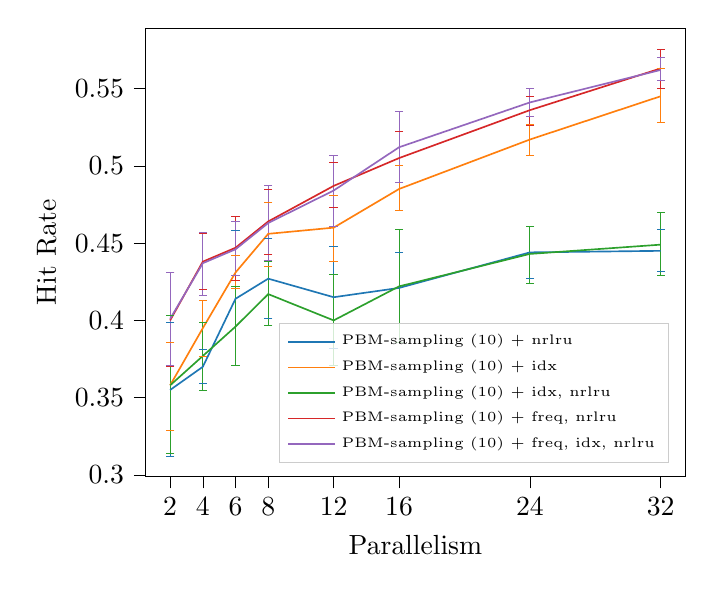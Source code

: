 % This file was created with tikzplotlib v0.10.1.
\begin{tikzpicture}

\definecolor{crimson2143940}{RGB}{214,39,40}
\definecolor{darkgray176}{RGB}{176,176,176}
\definecolor{darkorange25512714}{RGB}{255,127,14}
\definecolor{forestgreen4416044}{RGB}{44,160,44}
\definecolor{lightgray204}{RGB}{204,204,204}
\definecolor{mediumpurple148103189}{RGB}{148,103,189}
\definecolor{steelblue31119180}{RGB}{31,119,180}

\begin{axis}[
legend cell align={left},
legend style={
  font=\tiny,
  fill opacity=0.8,
  draw opacity=1,
  text opacity=1,
  at={(0.97,0.03)},
  anchor=south east,
  draw=lightgray204
},
tick align=outside,
tick pos=left,
%title={Hit rate vs parallelism - Trailing index scans 1pct EXTRA},
x grid style={darkgray176},
xlabel={Parallelism},
xtick=data,
xmin=0.5, xmax=33.5,
xtick style={color=black},
y grid style={darkgray176},
ylabel={Hit Rate},
ymin=0.299, ymax=0.589,
ytick style={color=black}
]
\path [draw=steelblue31119180, line width=0.3px]
(axis cs:2,0.312)
--(axis cs:2,0.399);

\path [draw=steelblue31119180, line width=0.3px]
(axis cs:4,0.359)
--(axis cs:4,0.381);

\path [draw=steelblue31119180, line width=0.3px]
(axis cs:6,0.371)
--(axis cs:6,0.458);

\path [draw=steelblue31119180, line width=0.3px]
(axis cs:8,0.401)
--(axis cs:8,0.453);

\path [draw=steelblue31119180, line width=0.3px]
(axis cs:12,0.382)
--(axis cs:12,0.448);

\path [draw=steelblue31119180, line width=0.3px]
(axis cs:16,0.398)
--(axis cs:16,0.444);

\path [draw=steelblue31119180, line width=0.3px]
(axis cs:24,0.427)
--(axis cs:24,0.461);

\path [draw=steelblue31119180, line width=0.3px]
(axis cs:32,0.432)
--(axis cs:32,0.459);

\addplot [line width=0.3px, steelblue31119180, mark=-, mark size=1.5, mark options={solid}, only marks, forget plot]
table {%
2 0.312
4 0.359
6 0.371
8 0.401
12 0.382
16 0.398
24 0.427
32 0.432
};
\addplot [line width=0.3px, steelblue31119180, mark=-, mark size=1.5, mark options={solid}, only marks, forget plot]
table {%
2 0.399
4 0.381
6 0.458
8 0.453
12 0.448
16 0.444
24 0.461
32 0.459
};
\path [draw=darkorange25512714, line width=0.3px]
(axis cs:2,0.329)
--(axis cs:2,0.386);

\path [draw=darkorange25512714, line width=0.3px]
(axis cs:4,0.377)
--(axis cs:4,0.413);

\path [draw=darkorange25512714, line width=0.3px]
(axis cs:6,0.421)
--(axis cs:6,0.442);

\path [draw=darkorange25512714, line width=0.3px]
(axis cs:8,0.435)
--(axis cs:8,0.476);

\path [draw=darkorange25512714, line width=0.3px]
(axis cs:12,0.438)
--(axis cs:12,0.481);

\path [draw=darkorange25512714, line width=0.3px]
(axis cs:16,0.471)
--(axis cs:16,0.5);

\path [draw=darkorange25512714, line width=0.3px]
(axis cs:24,0.507)
--(axis cs:24,0.527);

\path [draw=darkorange25512714, line width=0.3px]
(axis cs:32,0.528)
--(axis cs:32,0.563);

\addplot [line width=0.3px, darkorange25512714, mark=-, mark size=1.5, mark options={solid}, only marks, forget plot]
table {%
2 0.329
4 0.377
6 0.421
8 0.435
12 0.438
16 0.471
24 0.507
32 0.528
};
\addplot [line width=0.3px, darkorange25512714, mark=-, mark size=1.5, mark options={solid}, only marks, forget plot]
table {%
2 0.386
4 0.413
6 0.442
8 0.476
12 0.481
16 0.5
24 0.527
32 0.563
};
\path [draw=forestgreen4416044, line width=0.3px]
(axis cs:2,0.314)
--(axis cs:2,0.403);

\path [draw=forestgreen4416044, line width=0.3px]
(axis cs:4,0.355)
--(axis cs:4,0.399);

\path [draw=forestgreen4416044, line width=0.3px]
(axis cs:6,0.371)
--(axis cs:6,0.422);

\path [draw=forestgreen4416044, line width=0.3px]
(axis cs:8,0.397)
--(axis cs:8,0.438);

\path [draw=forestgreen4416044, line width=0.3px]
(axis cs:12,0.371)
--(axis cs:12,0.43);

\path [draw=forestgreen4416044, line width=0.3px]
(axis cs:16,0.386)
--(axis cs:16,0.459);

\path [draw=forestgreen4416044, line width=0.3px]
(axis cs:24,0.424)
--(axis cs:24,0.461);

\path [draw=forestgreen4416044, line width=0.3px]
(axis cs:32,0.429)
--(axis cs:32,0.47);

\addplot [line width=0.3px, forestgreen4416044, mark=-, mark size=1.5, mark options={solid}, only marks, forget plot]
table {%
2 0.314
4 0.355
6 0.371
8 0.397
12 0.371
16 0.386
24 0.424
32 0.429
};
\addplot [line width=0.3px, forestgreen4416044, mark=-, mark size=1.5, mark options={solid}, only marks, forget plot]
table {%
2 0.403
4 0.399
6 0.422
8 0.438
12 0.43
16 0.459
24 0.461
32 0.47
};
\path [draw=crimson2143940, line width=0.3px]
(axis cs:2,0.37)
--(axis cs:2,0.431);

\path [draw=crimson2143940, line width=0.3px]
(axis cs:4,0.42)
--(axis cs:4,0.456);

\path [draw=crimson2143940, line width=0.3px]
(axis cs:6,0.426)
--(axis cs:6,0.467);

\path [draw=crimson2143940, line width=0.3px]
(axis cs:8,0.443)
--(axis cs:8,0.485);

\path [draw=crimson2143940, line width=0.3px]
(axis cs:12,0.473)
--(axis cs:12,0.502);

\path [draw=crimson2143940, line width=0.3px]
(axis cs:16,0.489)
--(axis cs:16,0.522);

\path [draw=crimson2143940, line width=0.3px]
(axis cs:24,0.526)
--(axis cs:24,0.545);

\path [draw=crimson2143940, line width=0.3px]
(axis cs:32,0.55)
--(axis cs:32,0.575);

\addplot [line width=0.3px, crimson2143940, mark=-, mark size=1.5, mark options={solid}, only marks, forget plot]
table {%
2 0.37
4 0.42
6 0.426
8 0.443
12 0.473
16 0.489
24 0.526
32 0.55
};
\addplot [line width=0.3px, crimson2143940, mark=-, mark size=1.5, mark options={solid}, only marks, forget plot]
table {%
2 0.431
4 0.456
6 0.467
8 0.485
12 0.502
16 0.522
24 0.545
32 0.575
};
\path [draw=mediumpurple148103189, line width=0.3px]
(axis cs:2,0.371)
--(axis cs:2,0.431);

\path [draw=mediumpurple148103189, line width=0.3px]
(axis cs:4,0.416)
--(axis cs:4,0.457);

\path [draw=mediumpurple148103189, line width=0.3px]
(axis cs:6,0.429)
--(axis cs:6,0.464);

\path [draw=mediumpurple148103189, line width=0.3px]
(axis cs:8,0.439)
--(axis cs:8,0.487);

\path [draw=mediumpurple148103189, line width=0.3px]
(axis cs:12,0.461)
--(axis cs:12,0.507);

\path [draw=mediumpurple148103189, line width=0.3px]
(axis cs:16,0.489)
--(axis cs:16,0.535);

\path [draw=mediumpurple148103189, line width=0.3px]
(axis cs:24,0.532)
--(axis cs:24,0.55);

\path [draw=mediumpurple148103189, line width=0.3px]
(axis cs:32,0.555)
--(axis cs:32,0.57);

\addplot [line width=0.3px, mediumpurple148103189, mark=-, mark size=1.5, mark options={solid}, only marks, forget plot]
table {%
2 0.371
4 0.416
6 0.429
8 0.439
12 0.461
16 0.489
24 0.532
32 0.555
};
\addplot [line width=0.3px, mediumpurple148103189, mark=-, mark size=1.5, mark options={solid}, only marks, forget plot]
table {%
2 0.431
4 0.457
6 0.464
8 0.487
12 0.507
16 0.535
24 0.55
32 0.57
};
\addplot [semithick, steelblue31119180]
table {%
2 0.355
4 0.37
6 0.414
8 0.427
12 0.415
16 0.421
24 0.444
32 0.445
};
\addlegendentry{PBM-sampling (10) + nrlru}
\addplot [semithick, darkorange25512714]
table {%
2 0.358
4 0.395
6 0.431
8 0.456
12 0.46
16 0.485
24 0.517
32 0.545
};
\addlegendentry{PBM-sampling (10) + idx}
\addplot [semithick, forestgreen4416044]
table {%
2 0.358
4 0.377
6 0.396
8 0.417
12 0.4
16 0.422
24 0.443
32 0.449
};
\addlegendentry{PBM-sampling (10) + idx, nrlru}
\addplot [semithick, crimson2143940]
table {%
2 0.4
4 0.438
6 0.447
8 0.464
12 0.487
16 0.505
24 0.536
32 0.563
};
\addlegendentry{PBM-sampling (10) + freq, nrlru}
\addplot [semithick, mediumpurple148103189]
table {%
2 0.401
4 0.437
6 0.446
8 0.463
12 0.484
16 0.512
24 0.541
32 0.562
};
\addlegendentry{PBM-sampling (10) + freq, idx, nrlru}
\end{axis}

\end{tikzpicture}
